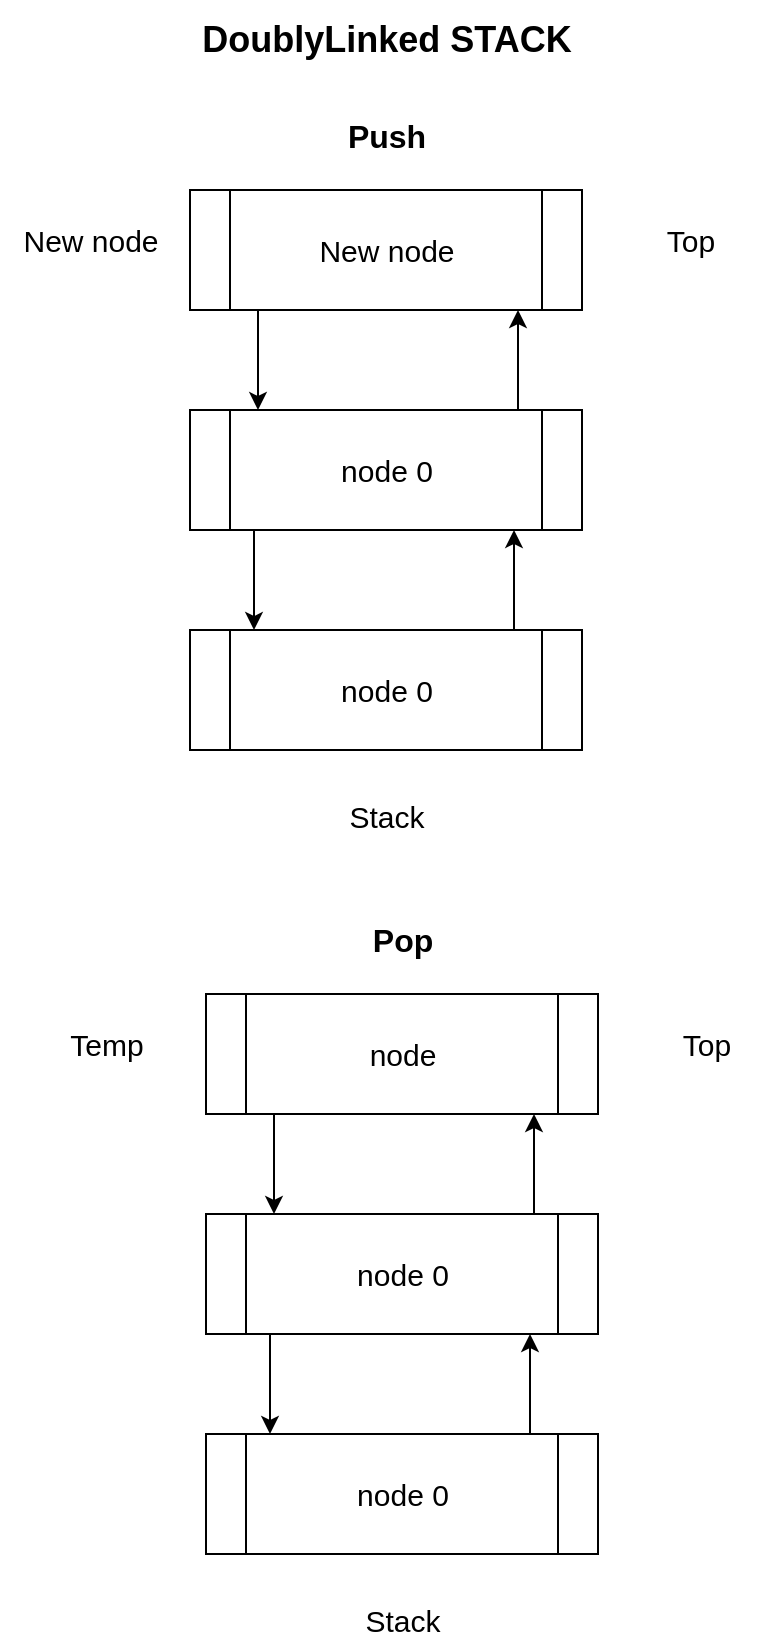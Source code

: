 <mxfile version="25.0.2">
  <diagram name="Page-1" id="PtJPUYoZfFDlEgwfVecs">
    <mxGraphModel dx="2100" dy="1258" grid="1" gridSize="10" guides="1" tooltips="1" connect="1" arrows="1" fold="1" page="1" pageScale="1" pageWidth="1200" pageHeight="1920" math="0" shadow="0">
      <root>
        <mxCell id="0" />
        <mxCell id="1" parent="0" />
        <mxCell id="qMV-pAoMnic63b6Z9j9w-3" value="DoublyLinked STACK" style="text;html=1;align=center;verticalAlign=middle;resizable=0;points=[];autosize=1;strokeColor=none;fillColor=none;fontSize=18;fontStyle=1" vertex="1" parent="1">
          <mxGeometry x="438" y="185" width="200" height="40" as="geometry" />
        </mxCell>
        <mxCell id="qMV-pAoMnic63b6Z9j9w-6" value="New node" style="shape=process;whiteSpace=wrap;html=1;backgroundOutline=1;fontSize=15;" vertex="1" parent="1">
          <mxGeometry x="440" y="280" width="196" height="60" as="geometry" />
        </mxCell>
        <mxCell id="qMV-pAoMnic63b6Z9j9w-7" value="node 0" style="shape=process;whiteSpace=wrap;html=1;backgroundOutline=1;fontSize=15;" vertex="1" parent="1">
          <mxGeometry x="440" y="390" width="196" height="60" as="geometry" />
        </mxCell>
        <mxCell id="qMV-pAoMnic63b6Z9j9w-9" value="node 0" style="shape=process;whiteSpace=wrap;html=1;backgroundOutline=1;fontSize=15;" vertex="1" parent="1">
          <mxGeometry x="440" y="500" width="196" height="60" as="geometry" />
        </mxCell>
        <mxCell id="qMV-pAoMnic63b6Z9j9w-10" value="" style="endArrow=classic;html=1;rounded=0;fontSize=15;" edge="1" parent="1">
          <mxGeometry width="50" height="50" relative="1" as="geometry">
            <mxPoint x="604" y="390" as="sourcePoint" />
            <mxPoint x="604" y="340" as="targetPoint" />
          </mxGeometry>
        </mxCell>
        <mxCell id="qMV-pAoMnic63b6Z9j9w-11" value="" style="endArrow=classic;html=1;rounded=0;fontSize=15;" edge="1" parent="1">
          <mxGeometry width="50" height="50" relative="1" as="geometry">
            <mxPoint x="474" y="340" as="sourcePoint" />
            <mxPoint x="474" y="390" as="targetPoint" />
          </mxGeometry>
        </mxCell>
        <mxCell id="qMV-pAoMnic63b6Z9j9w-12" value="" style="endArrow=classic;html=1;rounded=0;fontSize=15;" edge="1" parent="1">
          <mxGeometry width="50" height="50" relative="1" as="geometry">
            <mxPoint x="602" y="500" as="sourcePoint" />
            <mxPoint x="602" y="450" as="targetPoint" />
          </mxGeometry>
        </mxCell>
        <mxCell id="qMV-pAoMnic63b6Z9j9w-13" value="" style="endArrow=classic;html=1;rounded=0;fontSize=15;" edge="1" parent="1">
          <mxGeometry width="50" height="50" relative="1" as="geometry">
            <mxPoint x="472" y="450" as="sourcePoint" />
            <mxPoint x="472" y="500" as="targetPoint" />
          </mxGeometry>
        </mxCell>
        <mxCell id="qMV-pAoMnic63b6Z9j9w-15" value="Stack" style="text;html=1;align=center;verticalAlign=middle;resizable=0;points=[];autosize=1;strokeColor=none;fillColor=none;fontSize=15;" vertex="1" parent="1">
          <mxGeometry x="508" y="578" width="60" height="30" as="geometry" />
        </mxCell>
        <mxCell id="qMV-pAoMnic63b6Z9j9w-16" value="New node" style="text;html=1;align=center;verticalAlign=middle;resizable=0;points=[];autosize=1;strokeColor=none;fillColor=none;fontSize=15;" vertex="1" parent="1">
          <mxGeometry x="345" y="290" width="90" height="30" as="geometry" />
        </mxCell>
        <mxCell id="qMV-pAoMnic63b6Z9j9w-17" value="Top" style="text;html=1;align=center;verticalAlign=middle;resizable=0;points=[];autosize=1;strokeColor=none;fillColor=none;fontSize=15;" vertex="1" parent="1">
          <mxGeometry x="665" y="290" width="50" height="30" as="geometry" />
        </mxCell>
        <mxCell id="qMV-pAoMnic63b6Z9j9w-18" value="Push" style="text;html=1;align=center;verticalAlign=middle;resizable=0;points=[];autosize=1;strokeColor=none;fillColor=none;fontStyle=1;fontSize=16;" vertex="1" parent="1">
          <mxGeometry x="508" y="238" width="60" height="30" as="geometry" />
        </mxCell>
        <mxCell id="qMV-pAoMnic63b6Z9j9w-19" value="node" style="shape=process;whiteSpace=wrap;html=1;backgroundOutline=1;fontSize=15;" vertex="1" parent="1">
          <mxGeometry x="448" y="682" width="196" height="60" as="geometry" />
        </mxCell>
        <mxCell id="qMV-pAoMnic63b6Z9j9w-20" value="node 0" style="shape=process;whiteSpace=wrap;html=1;backgroundOutline=1;fontSize=15;" vertex="1" parent="1">
          <mxGeometry x="448" y="792" width="196" height="60" as="geometry" />
        </mxCell>
        <mxCell id="qMV-pAoMnic63b6Z9j9w-21" value="node 0" style="shape=process;whiteSpace=wrap;html=1;backgroundOutline=1;fontSize=15;" vertex="1" parent="1">
          <mxGeometry x="448" y="902" width="196" height="60" as="geometry" />
        </mxCell>
        <mxCell id="qMV-pAoMnic63b6Z9j9w-22" value="" style="endArrow=classic;html=1;rounded=0;fontSize=15;" edge="1" parent="1">
          <mxGeometry width="50" height="50" relative="1" as="geometry">
            <mxPoint x="612" y="792" as="sourcePoint" />
            <mxPoint x="612" y="742" as="targetPoint" />
          </mxGeometry>
        </mxCell>
        <mxCell id="qMV-pAoMnic63b6Z9j9w-23" value="" style="endArrow=classic;html=1;rounded=0;fontSize=15;" edge="1" parent="1">
          <mxGeometry width="50" height="50" relative="1" as="geometry">
            <mxPoint x="482" y="742" as="sourcePoint" />
            <mxPoint x="482" y="792" as="targetPoint" />
          </mxGeometry>
        </mxCell>
        <mxCell id="qMV-pAoMnic63b6Z9j9w-24" value="" style="endArrow=classic;html=1;rounded=0;fontSize=15;" edge="1" parent="1">
          <mxGeometry width="50" height="50" relative="1" as="geometry">
            <mxPoint x="610" y="902" as="sourcePoint" />
            <mxPoint x="610" y="852" as="targetPoint" />
          </mxGeometry>
        </mxCell>
        <mxCell id="qMV-pAoMnic63b6Z9j9w-25" value="" style="endArrow=classic;html=1;rounded=0;fontSize=15;" edge="1" parent="1">
          <mxGeometry width="50" height="50" relative="1" as="geometry">
            <mxPoint x="480" y="852" as="sourcePoint" />
            <mxPoint x="480" y="902" as="targetPoint" />
          </mxGeometry>
        </mxCell>
        <mxCell id="qMV-pAoMnic63b6Z9j9w-26" value="Stack" style="text;html=1;align=center;verticalAlign=middle;resizable=0;points=[];autosize=1;strokeColor=none;fillColor=none;fontSize=15;" vertex="1" parent="1">
          <mxGeometry x="516" y="980" width="60" height="30" as="geometry" />
        </mxCell>
        <mxCell id="qMV-pAoMnic63b6Z9j9w-27" value="Temp" style="text;html=1;align=center;verticalAlign=middle;resizable=0;points=[];autosize=1;strokeColor=none;fillColor=none;fontSize=15;" vertex="1" parent="1">
          <mxGeometry x="368" y="692" width="60" height="30" as="geometry" />
        </mxCell>
        <mxCell id="qMV-pAoMnic63b6Z9j9w-28" value="Top" style="text;html=1;align=center;verticalAlign=middle;resizable=0;points=[];autosize=1;strokeColor=none;fillColor=none;fontSize=15;" vertex="1" parent="1">
          <mxGeometry x="673" y="692" width="50" height="30" as="geometry" />
        </mxCell>
        <mxCell id="qMV-pAoMnic63b6Z9j9w-29" value="Pop" style="text;html=1;align=center;verticalAlign=middle;resizable=0;points=[];autosize=1;strokeColor=none;fillColor=none;fontStyle=1;fontSize=16;" vertex="1" parent="1">
          <mxGeometry x="521" y="640" width="50" height="30" as="geometry" />
        </mxCell>
      </root>
    </mxGraphModel>
  </diagram>
</mxfile>
